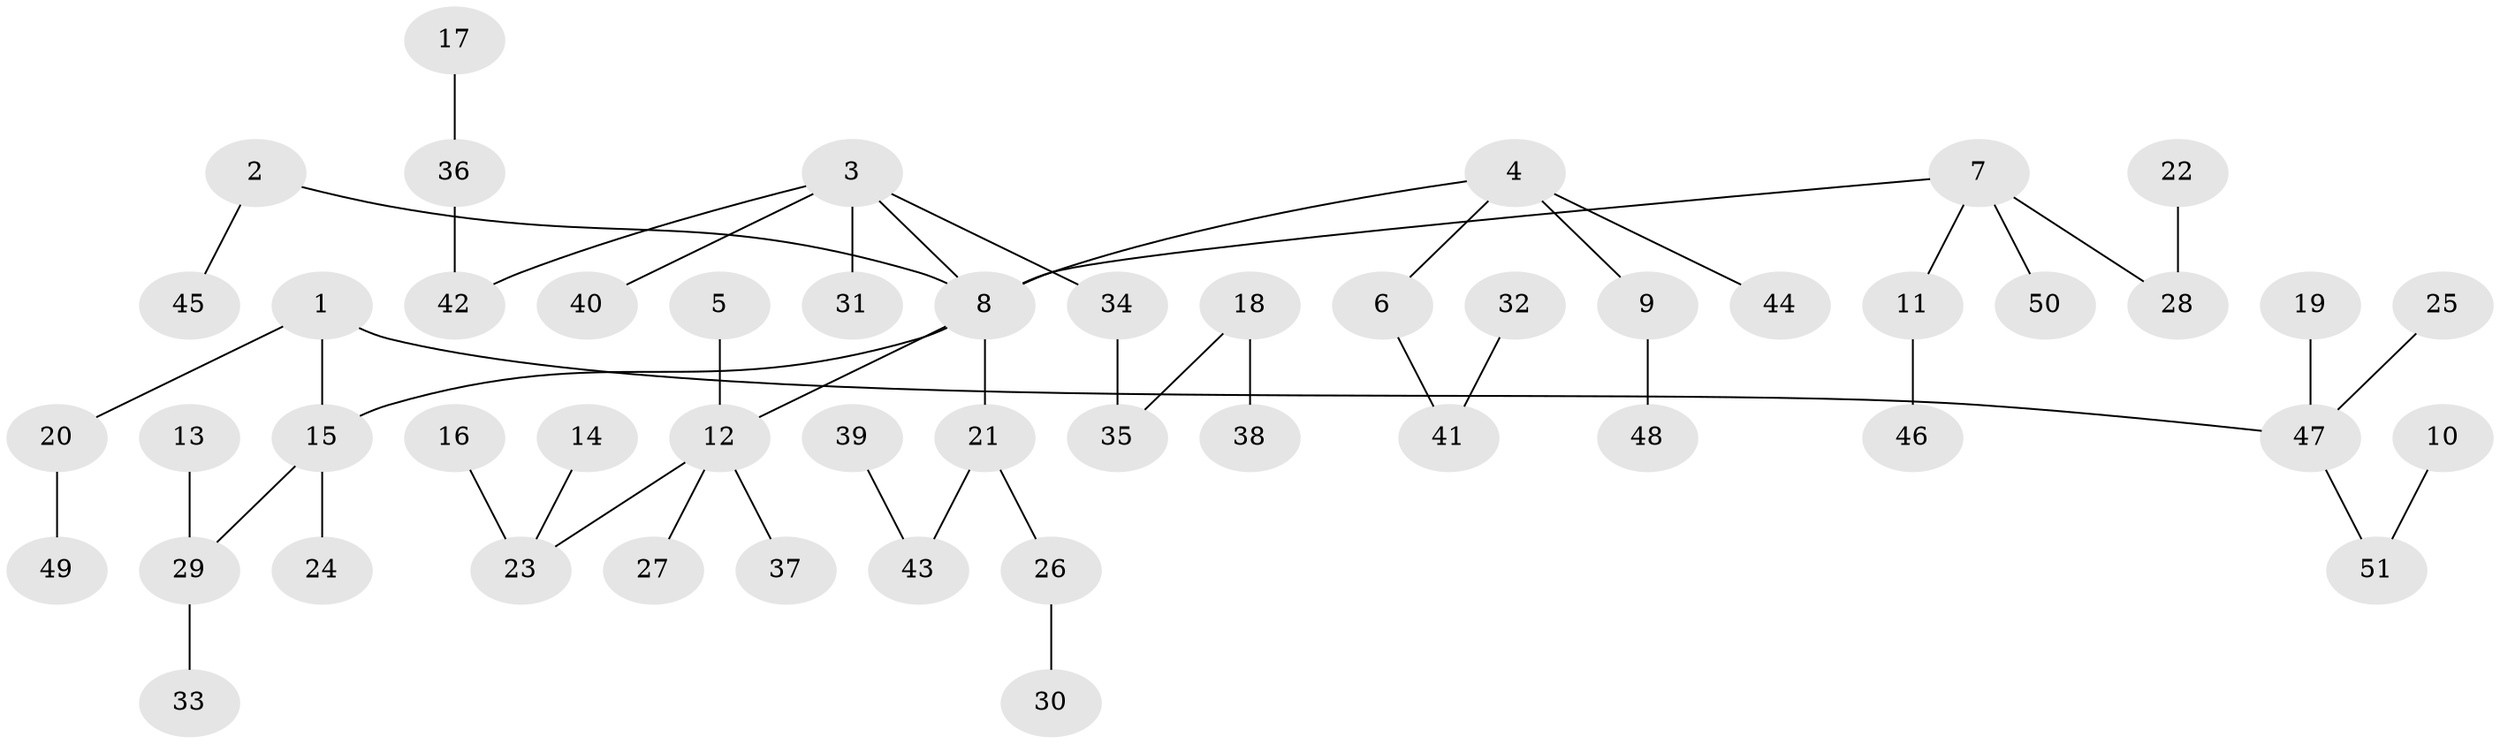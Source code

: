 // original degree distribution, {9: 0.009900990099009901, 1: 0.5148514851485149, 6: 0.009900990099009901, 5: 0.0297029702970297, 3: 0.1188118811881188, 4: 0.0891089108910891, 2: 0.22772277227722773}
// Generated by graph-tools (version 1.1) at 2025/02/03/09/25 03:02:18]
// undirected, 51 vertices, 50 edges
graph export_dot {
graph [start="1"]
  node [color=gray90,style=filled];
  1;
  2;
  3;
  4;
  5;
  6;
  7;
  8;
  9;
  10;
  11;
  12;
  13;
  14;
  15;
  16;
  17;
  18;
  19;
  20;
  21;
  22;
  23;
  24;
  25;
  26;
  27;
  28;
  29;
  30;
  31;
  32;
  33;
  34;
  35;
  36;
  37;
  38;
  39;
  40;
  41;
  42;
  43;
  44;
  45;
  46;
  47;
  48;
  49;
  50;
  51;
  1 -- 15 [weight=1.0];
  1 -- 20 [weight=1.0];
  1 -- 47 [weight=1.0];
  2 -- 8 [weight=1.0];
  2 -- 45 [weight=1.0];
  3 -- 8 [weight=1.0];
  3 -- 31 [weight=1.0];
  3 -- 34 [weight=1.0];
  3 -- 40 [weight=1.0];
  3 -- 42 [weight=1.0];
  4 -- 6 [weight=1.0];
  4 -- 8 [weight=1.0];
  4 -- 9 [weight=1.0];
  4 -- 44 [weight=1.0];
  5 -- 12 [weight=1.0];
  6 -- 41 [weight=1.0];
  7 -- 8 [weight=1.0];
  7 -- 11 [weight=1.0];
  7 -- 28 [weight=1.0];
  7 -- 50 [weight=1.0];
  8 -- 12 [weight=1.0];
  8 -- 15 [weight=1.0];
  8 -- 21 [weight=1.0];
  9 -- 48 [weight=1.0];
  10 -- 51 [weight=1.0];
  11 -- 46 [weight=1.0];
  12 -- 23 [weight=1.0];
  12 -- 27 [weight=1.0];
  12 -- 37 [weight=1.0];
  13 -- 29 [weight=1.0];
  14 -- 23 [weight=1.0];
  15 -- 24 [weight=1.0];
  15 -- 29 [weight=1.0];
  16 -- 23 [weight=1.0];
  17 -- 36 [weight=1.0];
  18 -- 35 [weight=1.0];
  18 -- 38 [weight=1.0];
  19 -- 47 [weight=1.0];
  20 -- 49 [weight=1.0];
  21 -- 26 [weight=1.0];
  21 -- 43 [weight=1.0];
  22 -- 28 [weight=1.0];
  25 -- 47 [weight=1.0];
  26 -- 30 [weight=1.0];
  29 -- 33 [weight=1.0];
  32 -- 41 [weight=1.0];
  34 -- 35 [weight=1.0];
  36 -- 42 [weight=1.0];
  39 -- 43 [weight=1.0];
  47 -- 51 [weight=1.0];
}
